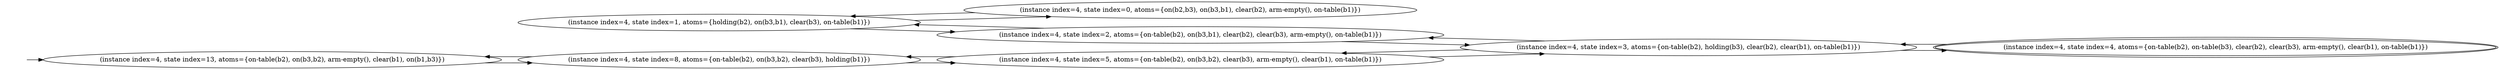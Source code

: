 digraph {
rankdir="LR"
s13[label="(instance index=4, state index=13, atoms={on-table(b2), on(b3,b2), arm-empty(), clear(b1), on(b1,b3)})"]
s0[label="(instance index=4, state index=0, atoms={on(b2,b3), on(b3,b1), clear(b2), arm-empty(), on-table(b1)})"]
s8[label="(instance index=4, state index=8, atoms={on-table(b2), on(b3,b2), clear(b3), holding(b1)})"]
s1[label="(instance index=4, state index=1, atoms={holding(b2), on(b3,b1), clear(b3), on-table(b1)})"]
s5[label="(instance index=4, state index=5, atoms={on-table(b2), on(b3,b2), clear(b3), arm-empty(), clear(b1), on-table(b1)})"]
s2[label="(instance index=4, state index=2, atoms={on-table(b2), on(b3,b1), clear(b2), clear(b3), arm-empty(), on-table(b1)})"]
s3[label="(instance index=4, state index=3, atoms={on-table(b2), holding(b3), clear(b2), clear(b1), on-table(b1)})"]
s4[peripheries=2,label="(instance index=4, state index=4, atoms={on-table(b2), on-table(b3), clear(b2), clear(b3), arm-empty(), clear(b1), on-table(b1)})"]
Dangling [ label = "", style = invis ]
{ rank = same; Dangling }
Dangling -> s13
{ rank = same; s13}
{ rank = same; s8,s1}
{ rank = same; s5,s2}
{ rank = same; s3}
{ rank = same; s4}
{
s13->s8
s0->s1
}
{
s8->s13
s8->s5
s1->s2
s1->s0
}
{
s5->s3
s5->s8
s2->s1
s2->s3
}
{
s3->s4
s3->s5
s3->s2
}
{
s4->s3
}
}
